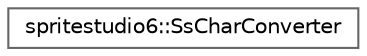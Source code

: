 digraph "Graphical Class Hierarchy"
{
 // LATEX_PDF_SIZE
  bgcolor="transparent";
  edge [fontname=Helvetica,fontsize=10,labelfontname=Helvetica,labelfontsize=10];
  node [fontname=Helvetica,fontsize=10,shape=box,height=0.2,width=0.4];
  rankdir="LR";
  Node0 [id="Node000000",label="spritestudio6::SsCharConverter",height=0.2,width=0.4,color="grey40", fillcolor="white", style="filled",URL="$classspritestudio6_1_1_ss_char_converter.html",tooltip=" "];
}
